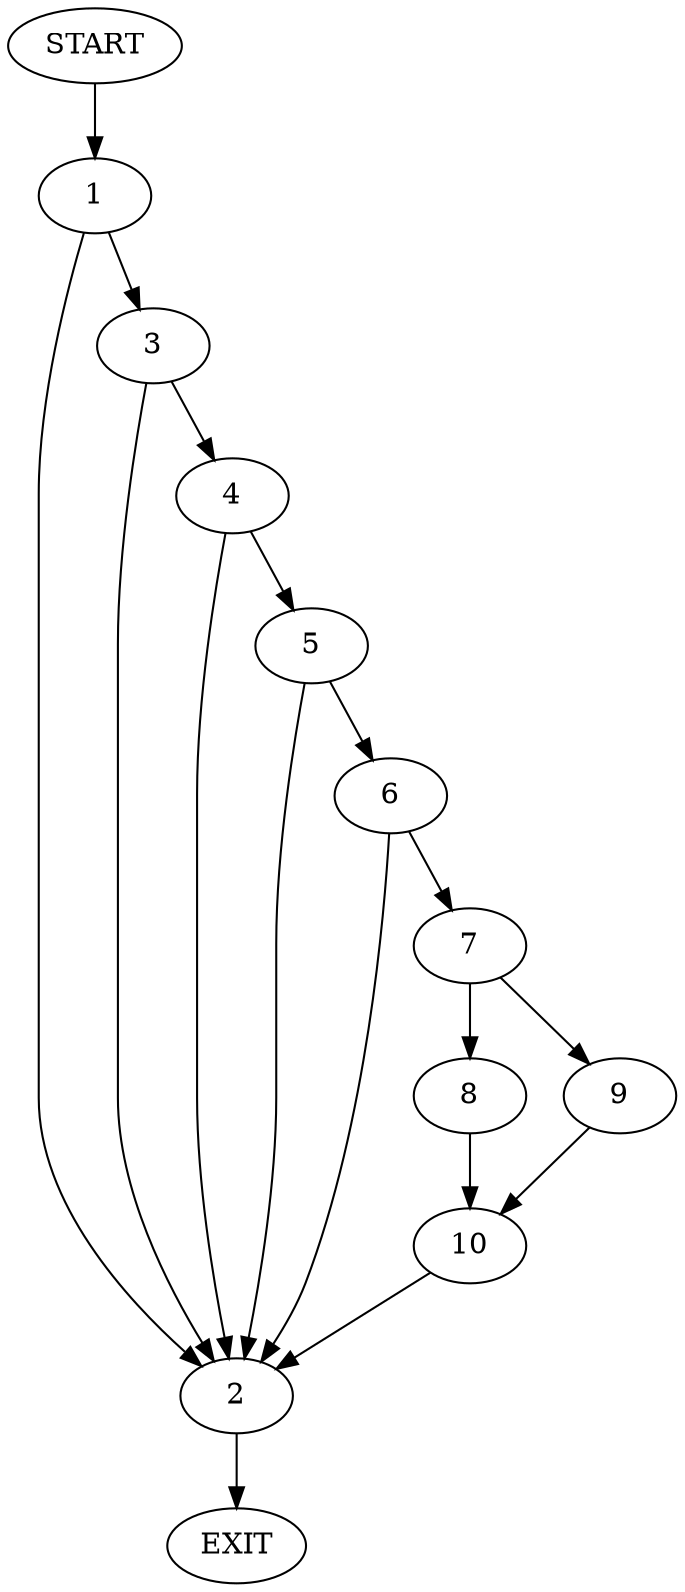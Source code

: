 digraph {
0 [label="START"]
11 [label="EXIT"]
0 -> 1
1 -> 2
1 -> 3
2 -> 11
3 -> 4
3 -> 2
4 -> 5
4 -> 2
5 -> 2
5 -> 6
6 -> 2
6 -> 7
7 -> 8
7 -> 9
9 -> 10
8 -> 10
10 -> 2
}
